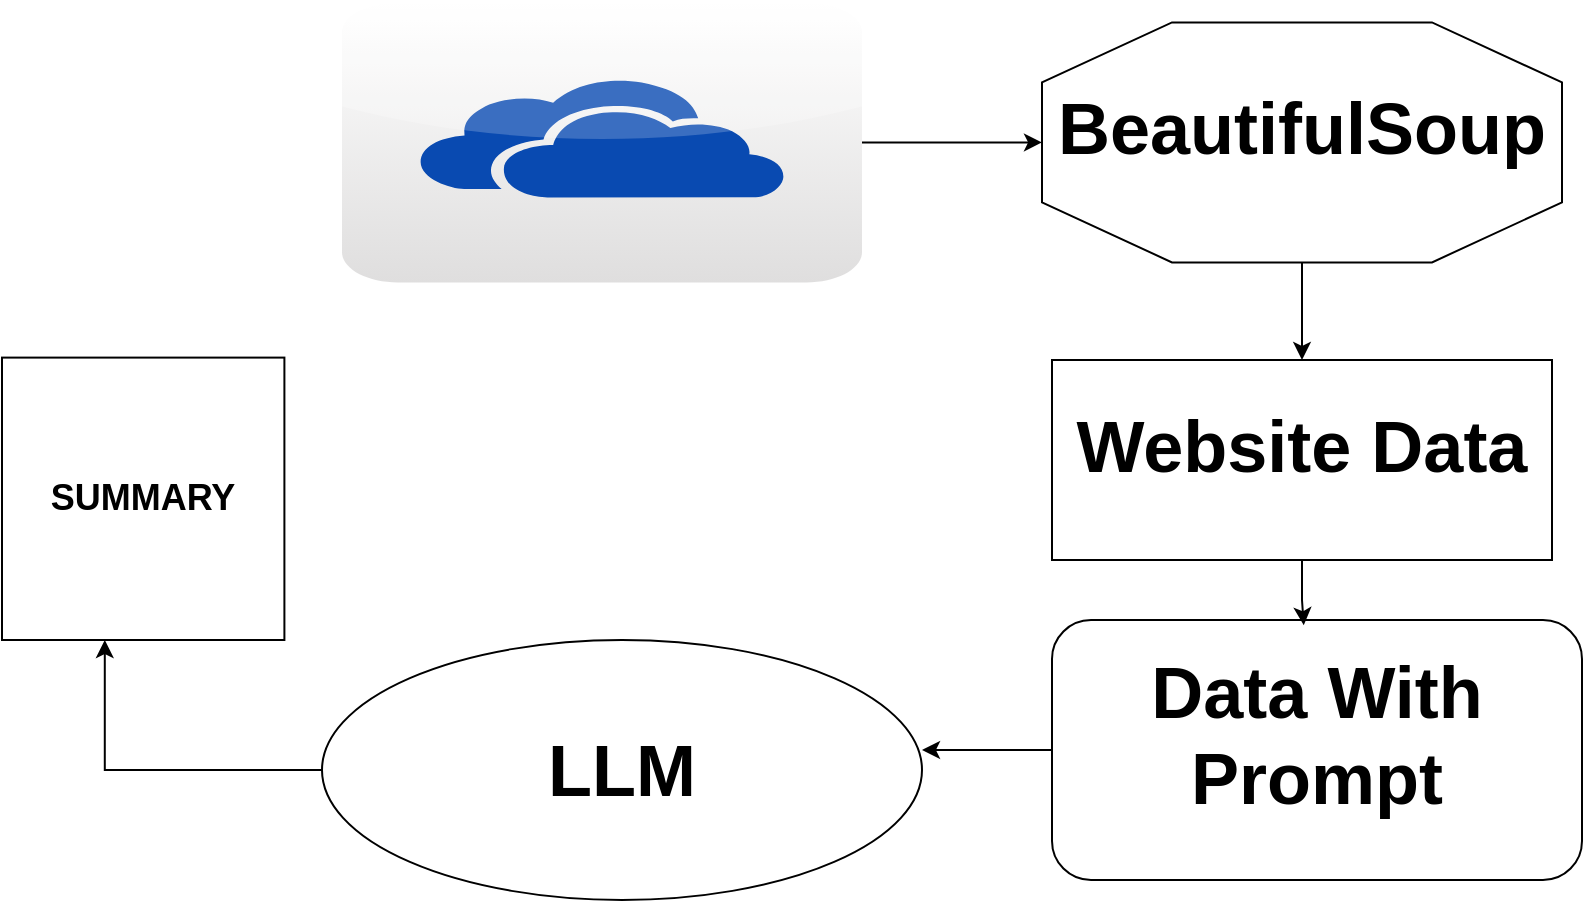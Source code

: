 <mxfile version="26.1.1">
  <diagram name="Page-1" id="WXl9mcu2thcDQVRjniWo">
    <mxGraphModel dx="1050" dy="521" grid="1" gridSize="10" guides="1" tooltips="1" connect="1" arrows="1" fold="1" page="1" pageScale="1" pageWidth="850" pageHeight="1100" math="0" shadow="0">
      <root>
        <mxCell id="0" />
        <mxCell id="1" parent="0" />
        <mxCell id="9B5yho8qlFnO4VWIC743-3" style="edgeStyle=orthogonalEdgeStyle;rounded=0;orthogonalLoop=1;jettySize=auto;html=1;" edge="1" parent="1" source="9B5yho8qlFnO4VWIC743-1" target="9B5yho8qlFnO4VWIC743-2">
          <mxGeometry relative="1" as="geometry" />
        </mxCell>
        <mxCell id="9B5yho8qlFnO4VWIC743-1" value="" style="dashed=0;outlineConnect=0;html=1;align=center;labelPosition=center;verticalLabelPosition=bottom;verticalAlign=top;shape=mxgraph.webicons.onedrive;gradientColor=#DFDEDE" vertex="1" parent="1">
          <mxGeometry x="210" y="11.2" width="260" height="140" as="geometry" />
        </mxCell>
        <mxCell id="9B5yho8qlFnO4VWIC743-8" style="edgeStyle=orthogonalEdgeStyle;rounded=0;orthogonalLoop=1;jettySize=auto;html=1;" edge="1" parent="1" source="9B5yho8qlFnO4VWIC743-2" target="9B5yho8qlFnO4VWIC743-7">
          <mxGeometry relative="1" as="geometry" />
        </mxCell>
        <mxCell id="9B5yho8qlFnO4VWIC743-2" value="" style="verticalLabelPosition=bottom;verticalAlign=top;html=1;shape=mxgraph.basic.polygon;polyCoords=[[0.25,0],[0.75,0],[1,0.25],[1,0.75],[0.75,1],[0.25,1],[0,0.75],[0,0.25]];polyline=0;" vertex="1" parent="1">
          <mxGeometry x="560" y="21.2" width="260" height="120" as="geometry" />
        </mxCell>
        <mxCell id="9B5yho8qlFnO4VWIC743-4" value="&lt;font style=&quot;font-size: 36px;&quot;&gt;&lt;b&gt;BeautifulSoup&lt;/b&gt;&lt;/font&gt;&lt;div&gt;&lt;br&gt;&lt;/div&gt;" style="text;strokeColor=none;align=center;fillColor=none;html=1;verticalAlign=middle;whiteSpace=wrap;rounded=0;" vertex="1" parent="1">
          <mxGeometry x="605" y="54.3" width="170" height="53.8" as="geometry" />
        </mxCell>
        <mxCell id="9B5yho8qlFnO4VWIC743-7" value="&lt;font style=&quot;font-size: 36px;&quot;&gt;&lt;b&gt;Website Data&lt;/b&gt;&lt;/font&gt;&lt;div&gt;&lt;br&gt;&lt;/div&gt;" style="rounded=0;whiteSpace=wrap;html=1;" vertex="1" parent="1">
          <mxGeometry x="565" y="190" width="250" height="100" as="geometry" />
        </mxCell>
        <mxCell id="9B5yho8qlFnO4VWIC743-9" value="&lt;font style=&quot;font-size: 36px;&quot;&gt;&lt;b&gt;LLM&lt;/b&gt;&lt;/font&gt;" style="ellipse;whiteSpace=wrap;html=1;" vertex="1" parent="1">
          <mxGeometry x="200" y="330" width="300" height="130" as="geometry" />
        </mxCell>
        <mxCell id="9B5yho8qlFnO4VWIC743-10" value="&lt;font style=&quot;font-size: 36px;&quot;&gt;&lt;b&gt;Data With Prompt&lt;/b&gt;&lt;/font&gt;&lt;div&gt;&lt;br&gt;&lt;/div&gt;" style="rounded=1;whiteSpace=wrap;html=1;" vertex="1" parent="1">
          <mxGeometry x="565" y="320" width="265" height="130" as="geometry" />
        </mxCell>
        <mxCell id="9B5yho8qlFnO4VWIC743-11" style="edgeStyle=orthogonalEdgeStyle;rounded=0;orthogonalLoop=1;jettySize=auto;html=1;entryX=0.475;entryY=0.02;entryDx=0;entryDy=0;entryPerimeter=0;" edge="1" parent="1" source="9B5yho8qlFnO4VWIC743-7" target="9B5yho8qlFnO4VWIC743-10">
          <mxGeometry relative="1" as="geometry" />
        </mxCell>
        <mxCell id="9B5yho8qlFnO4VWIC743-12" style="edgeStyle=orthogonalEdgeStyle;rounded=0;orthogonalLoop=1;jettySize=auto;html=1;entryX=1;entryY=0.423;entryDx=0;entryDy=0;entryPerimeter=0;" edge="1" parent="1" source="9B5yho8qlFnO4VWIC743-10" target="9B5yho8qlFnO4VWIC743-9">
          <mxGeometry relative="1" as="geometry" />
        </mxCell>
        <mxCell id="9B5yho8qlFnO4VWIC743-14" value="&lt;b&gt;&lt;font style=&quot;font-size: 18px;&quot;&gt;SUMMARY&lt;/font&gt;&lt;/b&gt;" style="whiteSpace=wrap;html=1;aspect=fixed;" vertex="1" parent="1">
          <mxGeometry x="40" y="188.8" width="141.2" height="141.2" as="geometry" />
        </mxCell>
        <mxCell id="9B5yho8qlFnO4VWIC743-15" style="edgeStyle=orthogonalEdgeStyle;rounded=0;orthogonalLoop=1;jettySize=auto;html=1;entryX=0.364;entryY=1;entryDx=0;entryDy=0;entryPerimeter=0;" edge="1" parent="1" source="9B5yho8qlFnO4VWIC743-9" target="9B5yho8qlFnO4VWIC743-14">
          <mxGeometry relative="1" as="geometry" />
        </mxCell>
      </root>
    </mxGraphModel>
  </diagram>
</mxfile>
